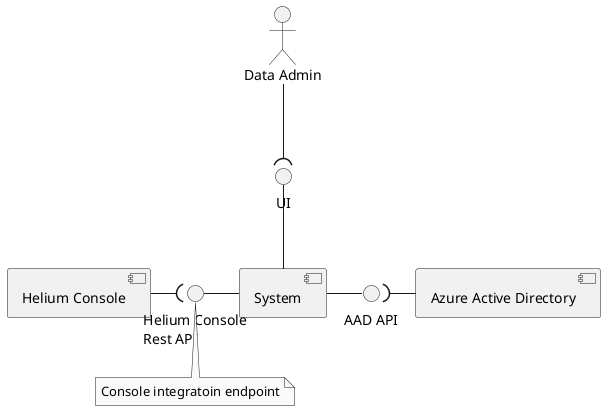 @startuml logical-view-level1

skinparam Monochrome true
skinparam sequenceMessageAlign center
skinparam Shadowing false
skinparam componentStyle uml2
skinparam packageStyle rectangle


[System] as S
[Helium Console] as HC
[Azure Active Directory] as AAD

() "UI" as UI
() "Helium Console\nRest API" as IN_ENDPOINT
note bottom: Console integratoin endpoint

() "AAD API" as AUTH_ENDPOINT

actor "Data Admin" as Client

Client --( UI

UI -- S
IN_ENDPOINT - S
S - AUTH_ENDPOINT

HC -( IN_ENDPOINT
AUTH_ENDPOINT )- AAD

@enduml
